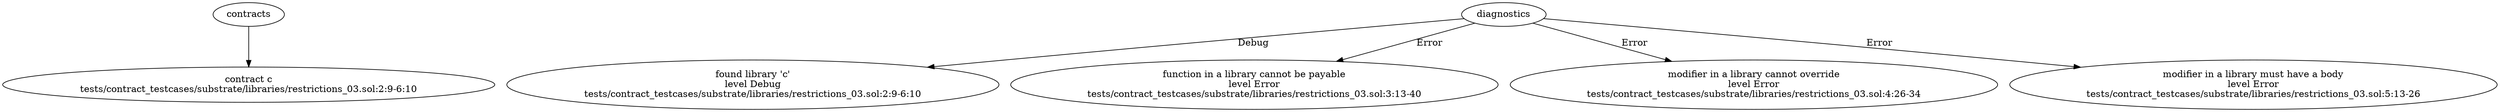 strict digraph "tests/contract_testcases/substrate/libraries/restrictions_03.sol" {
	contract [label="contract c\ntests/contract_testcases/substrate/libraries/restrictions_03.sol:2:9-6:10"]
	diagnostic [label="found library 'c'\nlevel Debug\ntests/contract_testcases/substrate/libraries/restrictions_03.sol:2:9-6:10"]
	diagnostic_4 [label="function in a library cannot be payable\nlevel Error\ntests/contract_testcases/substrate/libraries/restrictions_03.sol:3:13-40"]
	diagnostic_5 [label="modifier in a library cannot override\nlevel Error\ntests/contract_testcases/substrate/libraries/restrictions_03.sol:4:26-34"]
	diagnostic_6 [label="modifier in a library must have a body\nlevel Error\ntests/contract_testcases/substrate/libraries/restrictions_03.sol:5:13-26"]
	contracts -> contract
	diagnostics -> diagnostic [label="Debug"]
	diagnostics -> diagnostic_4 [label="Error"]
	diagnostics -> diagnostic_5 [label="Error"]
	diagnostics -> diagnostic_6 [label="Error"]
}

